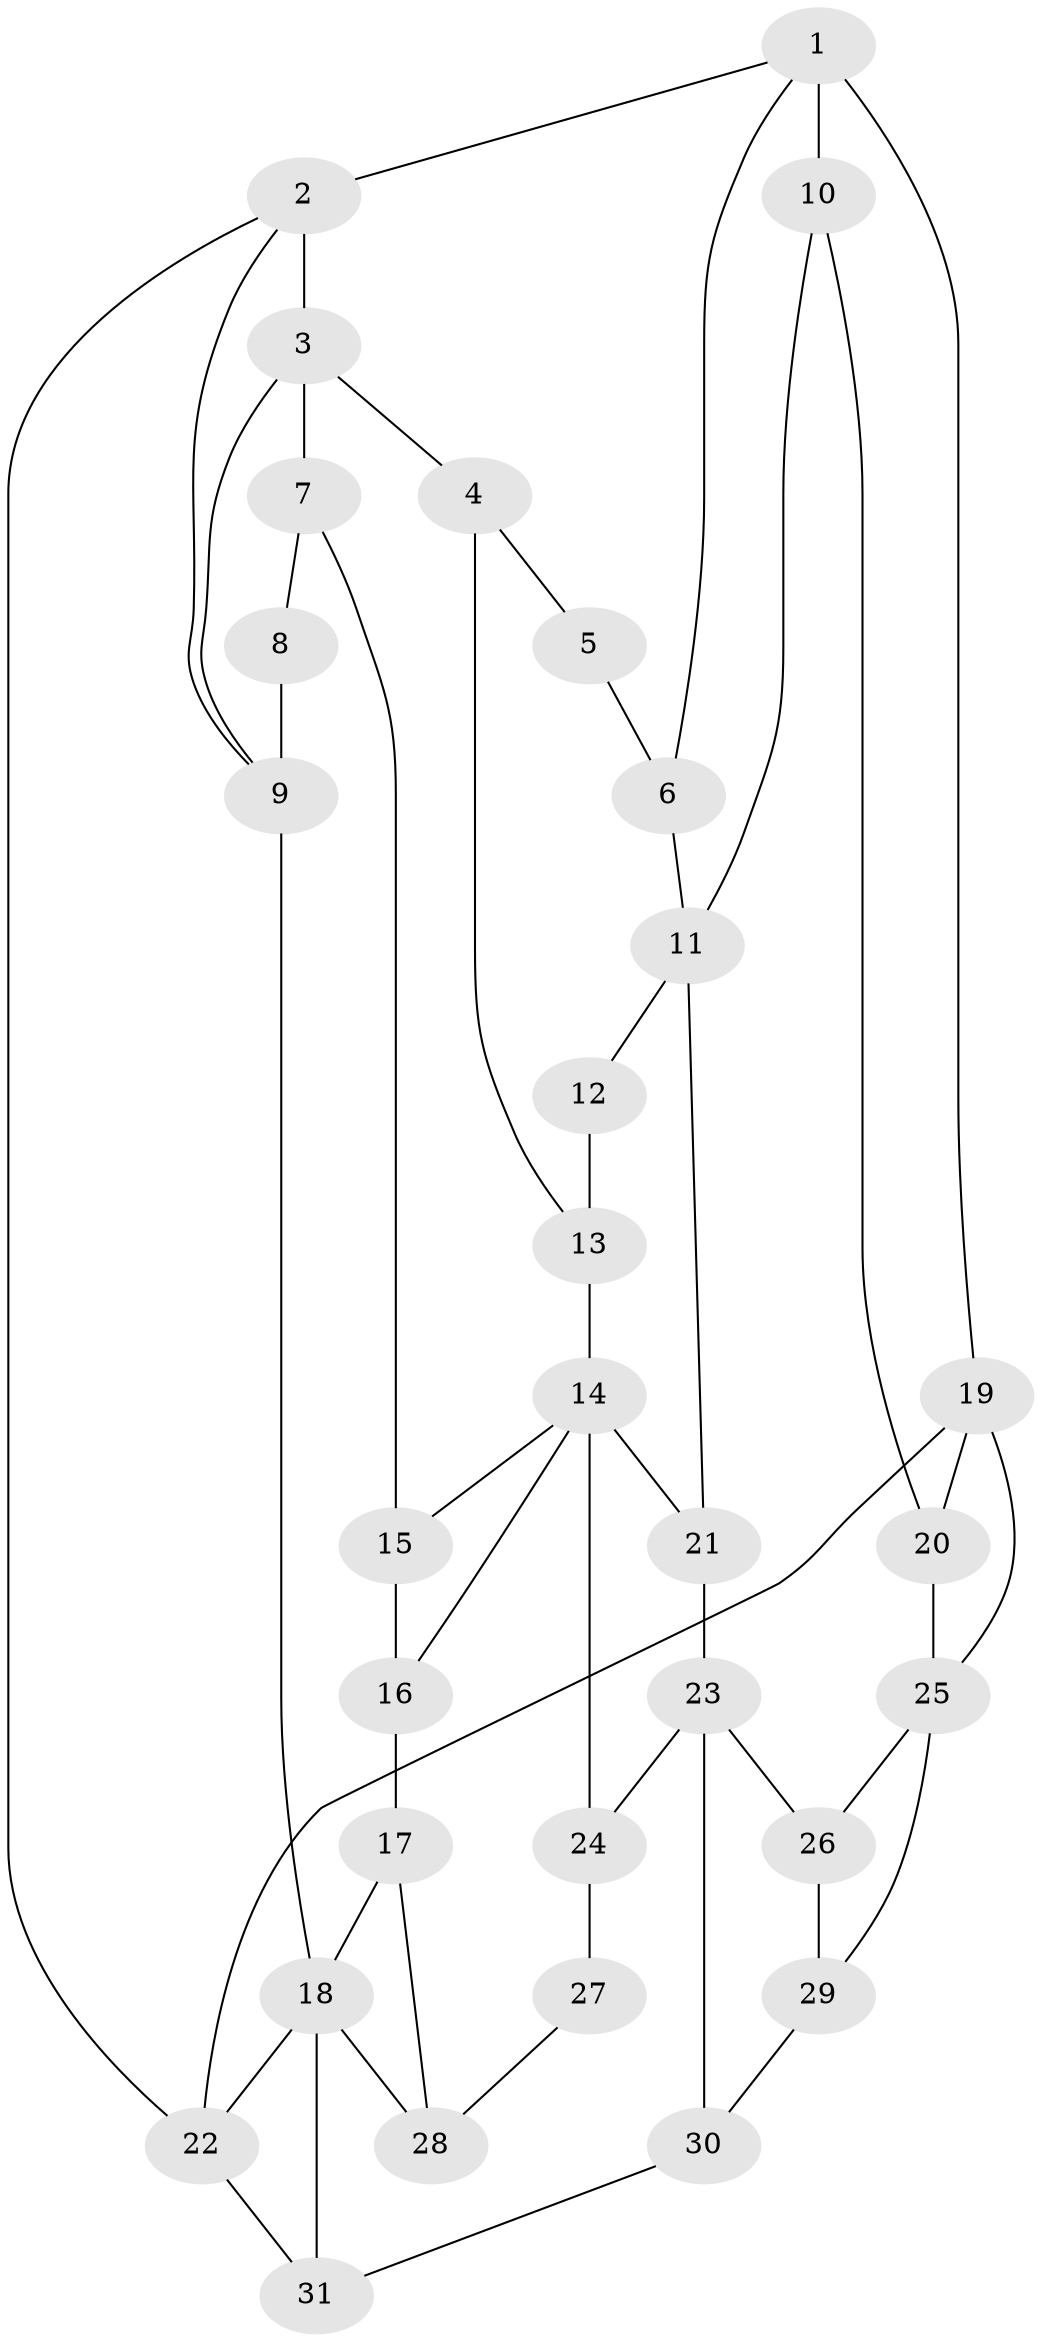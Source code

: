 // original degree distribution, {3: 0.03225806451612903, 5: 0.4838709677419355, 6: 0.22580645161290322, 4: 0.25806451612903225}
// Generated by graph-tools (version 1.1) at 2025/38/03/09/25 02:38:40]
// undirected, 31 vertices, 51 edges
graph export_dot {
graph [start="1"]
  node [color=gray90,style=filled];
  1;
  2;
  3;
  4;
  5;
  6;
  7;
  8;
  9;
  10;
  11;
  12;
  13;
  14;
  15;
  16;
  17;
  18;
  19;
  20;
  21;
  22;
  23;
  24;
  25;
  26;
  27;
  28;
  29;
  30;
  31;
  1 -- 2 [weight=1.0];
  1 -- 6 [weight=1.0];
  1 -- 10 [weight=2.0];
  1 -- 19 [weight=1.0];
  2 -- 3 [weight=2.0];
  2 -- 9 [weight=1.0];
  2 -- 22 [weight=1.0];
  3 -- 4 [weight=2.0];
  3 -- 7 [weight=1.0];
  3 -- 9 [weight=1.0];
  4 -- 5 [weight=2.0];
  4 -- 13 [weight=1.0];
  5 -- 6 [weight=1.0];
  6 -- 11 [weight=1.0];
  7 -- 8 [weight=1.0];
  7 -- 15 [weight=1.0];
  8 -- 9 [weight=2.0];
  9 -- 18 [weight=2.0];
  10 -- 11 [weight=1.0];
  10 -- 20 [weight=1.0];
  11 -- 12 [weight=2.0];
  11 -- 21 [weight=2.0];
  12 -- 13 [weight=1.0];
  13 -- 14 [weight=1.0];
  14 -- 15 [weight=1.0];
  14 -- 16 [weight=1.0];
  14 -- 21 [weight=1.0];
  14 -- 24 [weight=2.0];
  15 -- 16 [weight=1.0];
  16 -- 17 [weight=1.0];
  17 -- 18 [weight=1.0];
  17 -- 28 [weight=1.0];
  18 -- 22 [weight=1.0];
  18 -- 28 [weight=1.0];
  18 -- 31 [weight=1.0];
  19 -- 20 [weight=1.0];
  19 -- 22 [weight=1.0];
  19 -- 25 [weight=1.0];
  20 -- 25 [weight=1.0];
  21 -- 23 [weight=1.0];
  22 -- 31 [weight=1.0];
  23 -- 24 [weight=2.0];
  23 -- 26 [weight=1.0];
  23 -- 30 [weight=1.0];
  24 -- 27 [weight=2.0];
  25 -- 26 [weight=1.0];
  25 -- 29 [weight=1.0];
  26 -- 29 [weight=1.0];
  27 -- 28 [weight=1.0];
  29 -- 30 [weight=1.0];
  30 -- 31 [weight=1.0];
}
